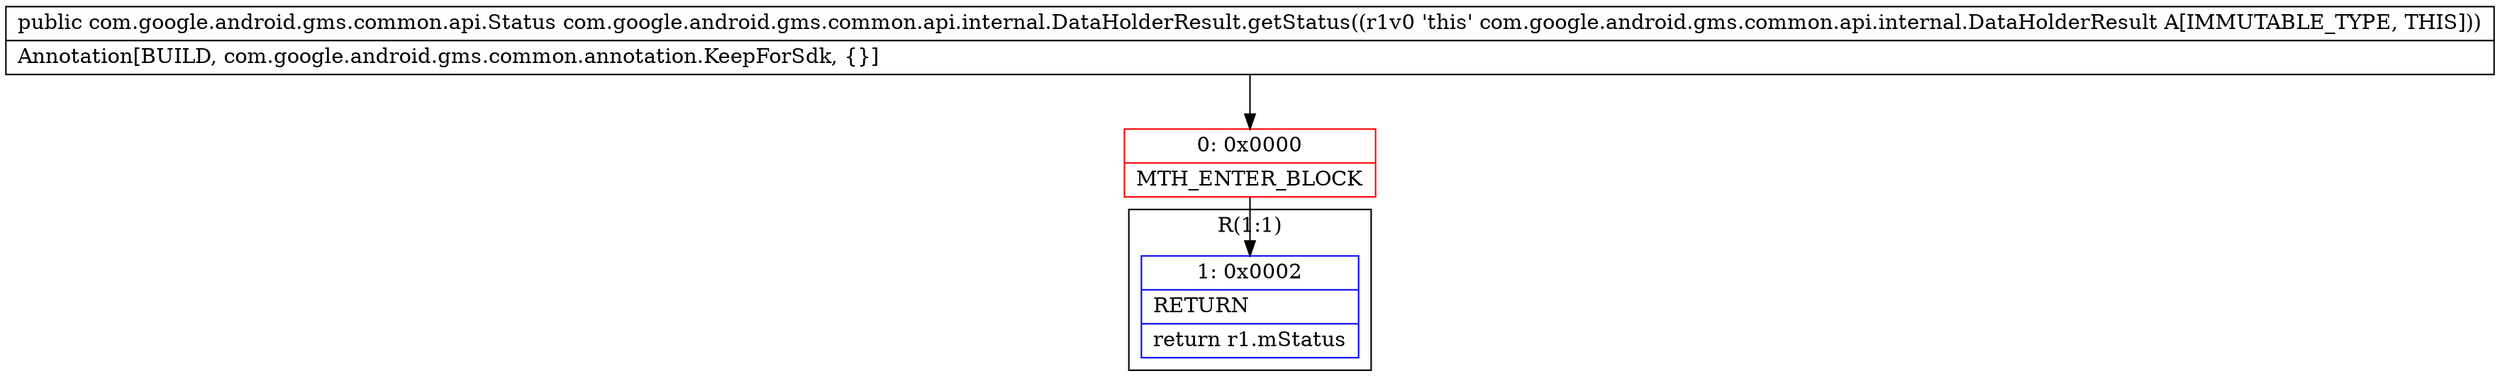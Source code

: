 digraph "CFG forcom.google.android.gms.common.api.internal.DataHolderResult.getStatus()Lcom\/google\/android\/gms\/common\/api\/Status;" {
subgraph cluster_Region_137464166 {
label = "R(1:1)";
node [shape=record,color=blue];
Node_1 [shape=record,label="{1\:\ 0x0002|RETURN\l|return r1.mStatus\l}"];
}
Node_0 [shape=record,color=red,label="{0\:\ 0x0000|MTH_ENTER_BLOCK\l}"];
MethodNode[shape=record,label="{public com.google.android.gms.common.api.Status com.google.android.gms.common.api.internal.DataHolderResult.getStatus((r1v0 'this' com.google.android.gms.common.api.internal.DataHolderResult A[IMMUTABLE_TYPE, THIS]))  | Annotation[BUILD, com.google.android.gms.common.annotation.KeepForSdk, \{\}]\l}"];
MethodNode -> Node_0;
Node_0 -> Node_1;
}

